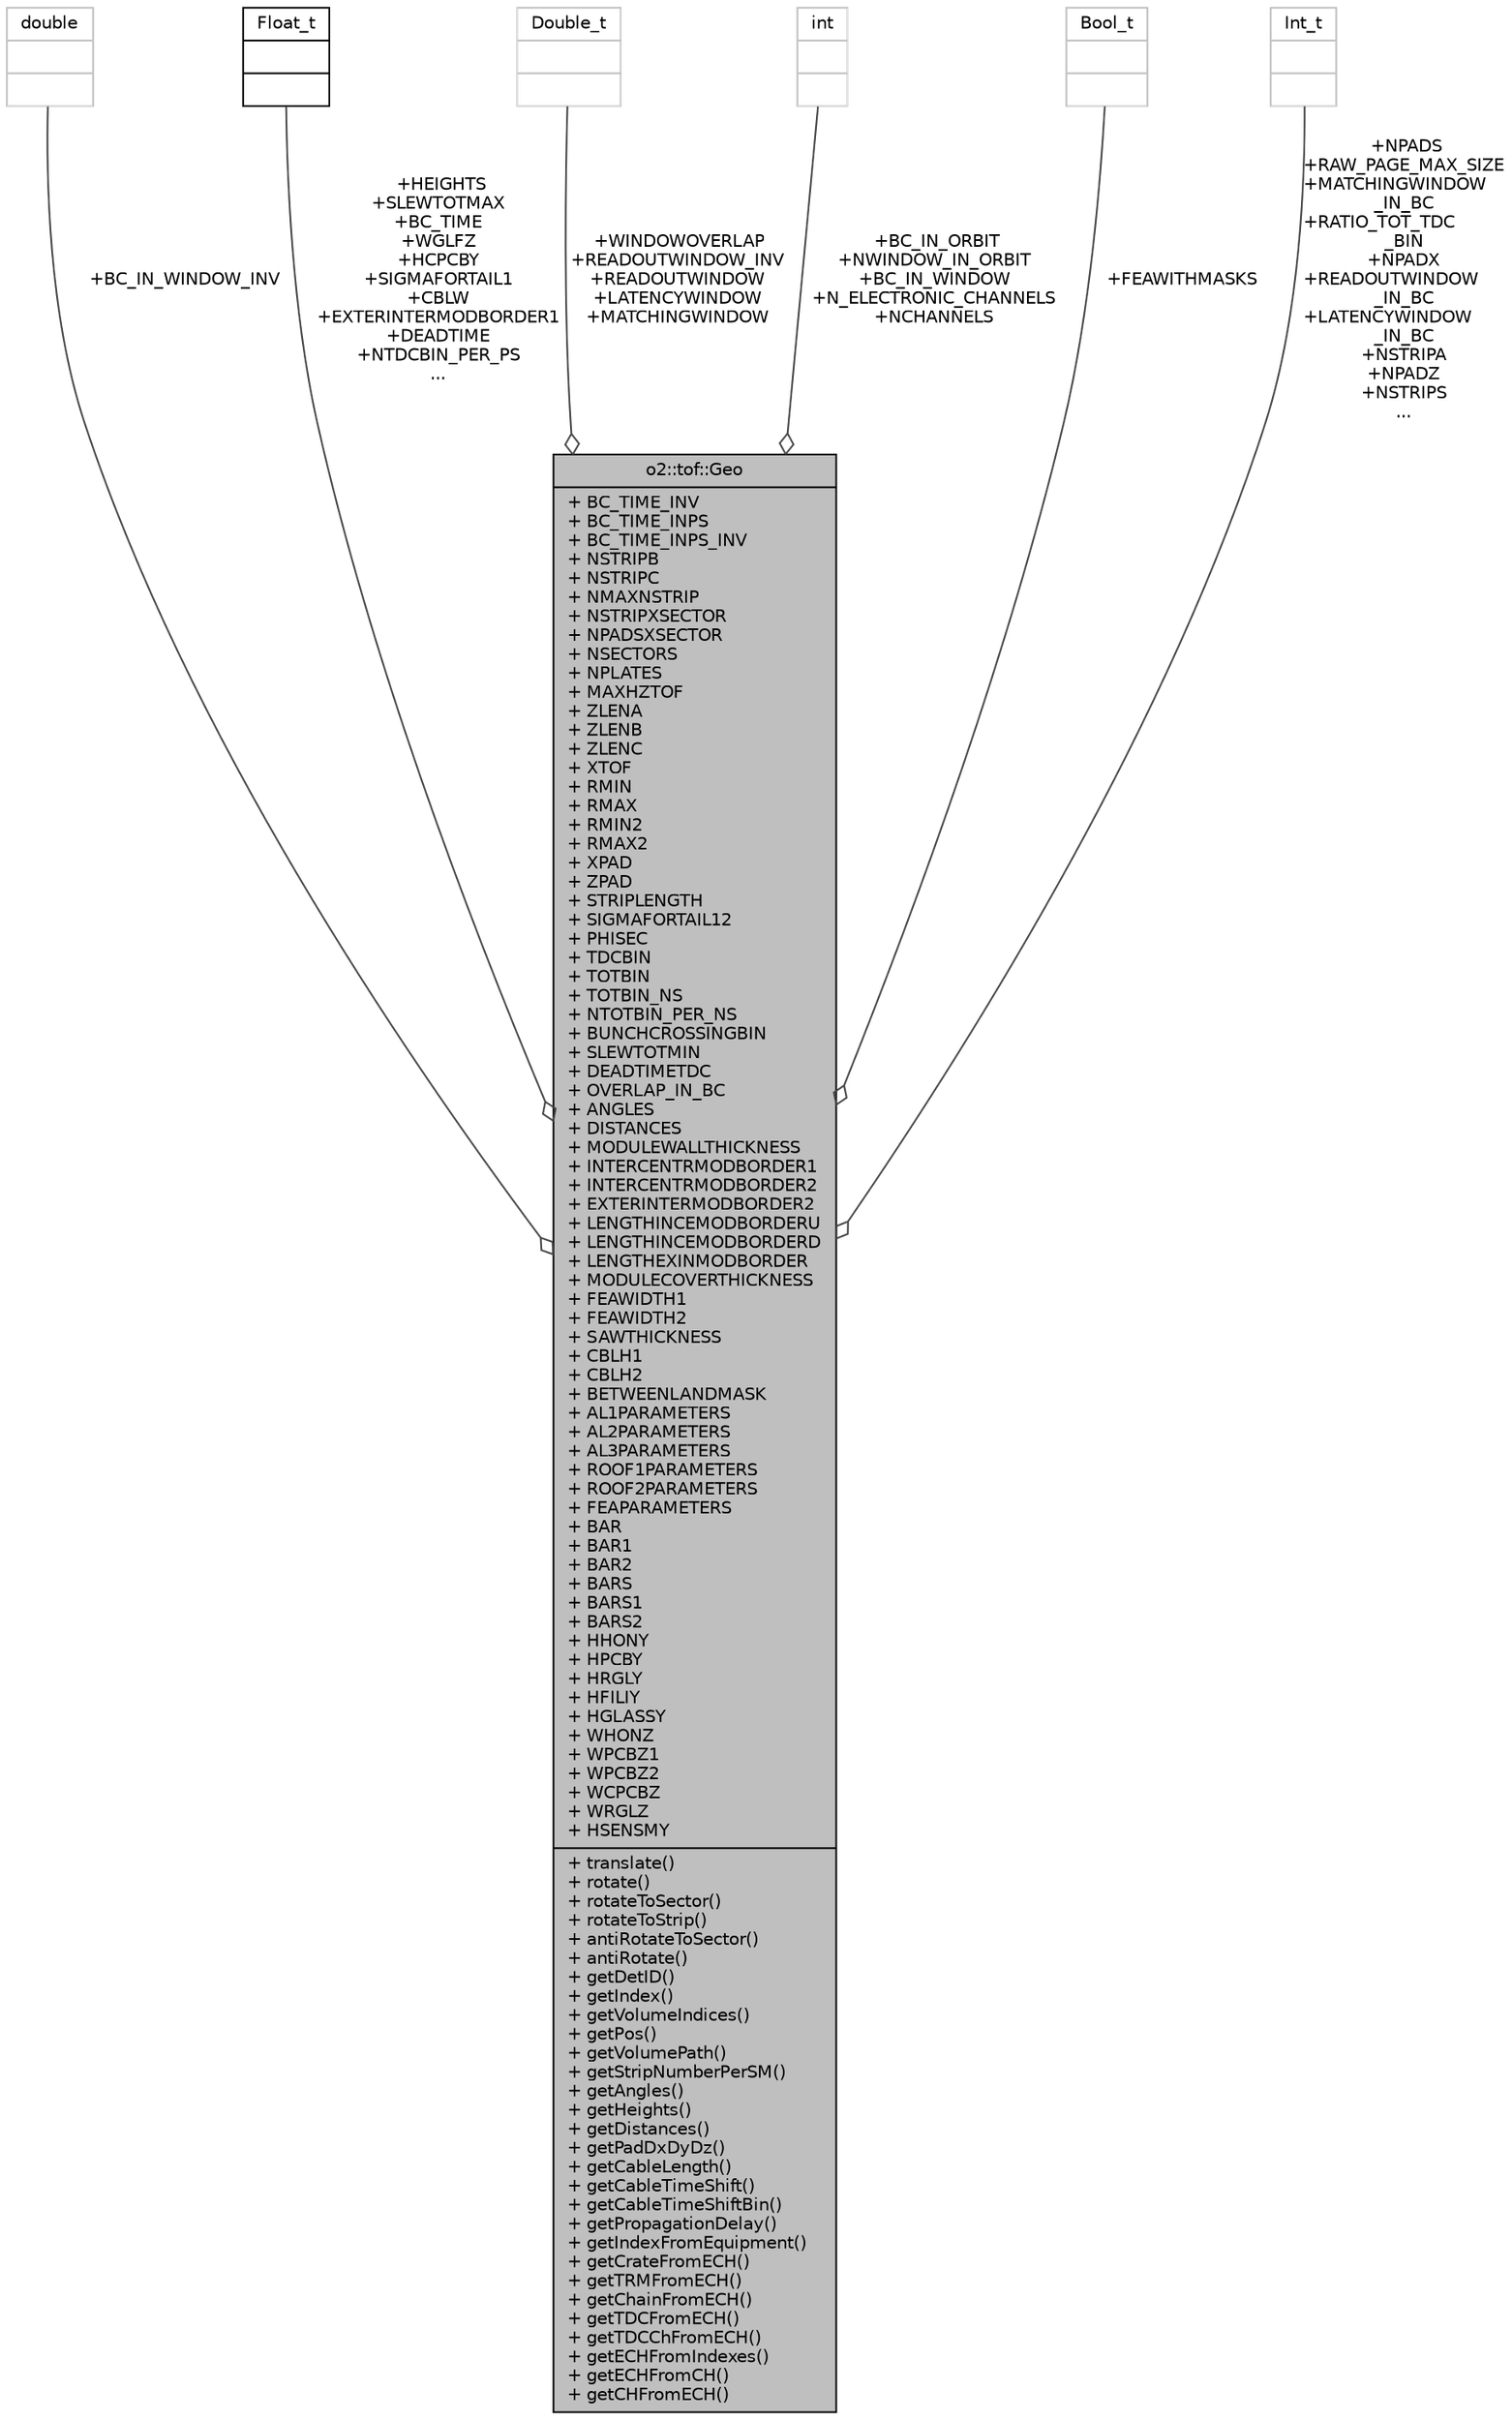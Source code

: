 digraph "o2::tof::Geo"
{
 // INTERACTIVE_SVG=YES
  bgcolor="transparent";
  edge [fontname="Helvetica",fontsize="10",labelfontname="Helvetica",labelfontsize="10"];
  node [fontname="Helvetica",fontsize="10",shape=record];
  Node1 [label="{o2::tof::Geo\n|+ BC_TIME_INV\l+ BC_TIME_INPS\l+ BC_TIME_INPS_INV\l+ NSTRIPB\l+ NSTRIPC\l+ NMAXNSTRIP\l+ NSTRIPXSECTOR\l+ NPADSXSECTOR\l+ NSECTORS\l+ NPLATES\l+ MAXHZTOF\l+ ZLENA\l+ ZLENB\l+ ZLENC\l+ XTOF\l+ RMIN\l+ RMAX\l+ RMIN2\l+ RMAX2\l+ XPAD\l+ ZPAD\l+ STRIPLENGTH\l+ SIGMAFORTAIL12\l+ PHISEC\l+ TDCBIN\l+ TOTBIN\l+ TOTBIN_NS\l+ NTOTBIN_PER_NS\l+ BUNCHCROSSINGBIN\l+ SLEWTOTMIN\l+ DEADTIMETDC\l+ OVERLAP_IN_BC\l+ ANGLES\l+ DISTANCES\l+ MODULEWALLTHICKNESS\l+ INTERCENTRMODBORDER1\l+ INTERCENTRMODBORDER2\l+ EXTERINTERMODBORDER2\l+ LENGTHINCEMODBORDERU\l+ LENGTHINCEMODBORDERD\l+ LENGTHEXINMODBORDER\l+ MODULECOVERTHICKNESS\l+ FEAWIDTH1\l+ FEAWIDTH2\l+ SAWTHICKNESS\l+ CBLH1\l+ CBLH2\l+ BETWEENLANDMASK\l+ AL1PARAMETERS\l+ AL2PARAMETERS\l+ AL3PARAMETERS\l+ ROOF1PARAMETERS\l+ ROOF2PARAMETERS\l+ FEAPARAMETERS\l+ BAR\l+ BAR1\l+ BAR2\l+ BARS\l+ BARS1\l+ BARS2\l+ HHONY\l+ HPCBY\l+ HRGLY\l+ HFILIY\l+ HGLASSY\l+ WHONZ\l+ WPCBZ1\l+ WPCBZ2\l+ WCPCBZ\l+ WRGLZ\l+ HSENSMY\l|+ translate()\l+ rotate()\l+ rotateToSector()\l+ rotateToStrip()\l+ antiRotateToSector()\l+ antiRotate()\l+ getDetID()\l+ getIndex()\l+ getVolumeIndices()\l+ getPos()\l+ getVolumePath()\l+ getStripNumberPerSM()\l+ getAngles()\l+ getHeights()\l+ getDistances()\l+ getPadDxDyDz()\l+ getCableLength()\l+ getCableTimeShift()\l+ getCableTimeShiftBin()\l+ getPropagationDelay()\l+ getIndexFromEquipment()\l+ getCrateFromECH()\l+ getTRMFromECH()\l+ getChainFromECH()\l+ getTDCFromECH()\l+ getTDCChFromECH()\l+ getECHFromIndexes()\l+ getECHFromCH()\l+ getCHFromECH()\l}",height=0.2,width=0.4,color="black", fillcolor="grey75", style="filled", fontcolor="black"];
  Node2 -> Node1 [color="grey25",fontsize="10",style="solid",label=" +BC_IN_WINDOW_INV" ,arrowhead="odiamond",fontname="Helvetica"];
  Node2 [label="{double\n||}",height=0.2,width=0.4,color="grey75"];
  Node3 -> Node1 [color="grey25",fontsize="10",style="solid",label=" +HEIGHTS\n+SLEWTOTMAX\n+BC_TIME\n+WGLFZ\n+HCPCBY\n+SIGMAFORTAIL1\n+CBLW\n+EXTERINTERMODBORDER1\n+DEADTIME\n+NTDCBIN_PER_PS\n..." ,arrowhead="odiamond",fontname="Helvetica"];
  Node3 [label="{Float_t\n||}",height=0.2,width=0.4,color="black",URL="$d9/d7d/classFloat__t.html"];
  Node4 -> Node1 [color="grey25",fontsize="10",style="solid",label=" +WINDOWOVERLAP\n+READOUTWINDOW_INV\n+READOUTWINDOW\n+LATENCYWINDOW\n+MATCHINGWINDOW" ,arrowhead="odiamond",fontname="Helvetica"];
  Node4 [label="{Double_t\n||}",height=0.2,width=0.4,color="grey75"];
  Node5 -> Node1 [color="grey25",fontsize="10",style="solid",label=" +BC_IN_ORBIT\n+NWINDOW_IN_ORBIT\n+BC_IN_WINDOW\n+N_ELECTRONIC_CHANNELS\n+NCHANNELS" ,arrowhead="odiamond",fontname="Helvetica"];
  Node5 [label="{int\n||}",height=0.2,width=0.4,color="grey75"];
  Node6 -> Node1 [color="grey25",fontsize="10",style="solid",label=" +FEAWITHMASKS" ,arrowhead="odiamond",fontname="Helvetica"];
  Node6 [label="{Bool_t\n||}",height=0.2,width=0.4,color="grey75"];
  Node7 -> Node1 [color="grey25",fontsize="10",style="solid",label=" +NPADS\n+RAW_PAGE_MAX_SIZE\n+MATCHINGWINDOW\l_IN_BC\n+RATIO_TOT_TDC\l_BIN\n+NPADX\n+READOUTWINDOW\l_IN_BC\n+LATENCYWINDOW\l_IN_BC\n+NSTRIPA\n+NPADZ\n+NSTRIPS\n..." ,arrowhead="odiamond",fontname="Helvetica"];
  Node7 [label="{Int_t\n||}",height=0.2,width=0.4,color="grey75"];
}
